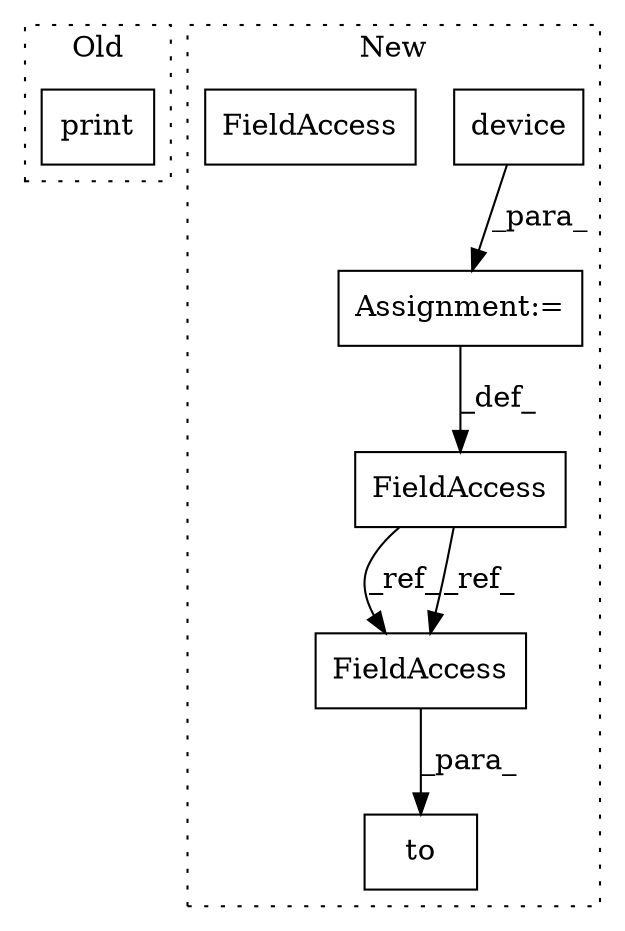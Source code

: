 digraph G {
subgraph cluster0 {
1 [label="print" a="32" s="39045,39056" l="6,1" shape="box"];
label = "Old";
style="dotted";
}
subgraph cluster1 {
2 [label="device" a="32" s="38634,38666" l="7,1" shape="box"];
3 [label="Assignment:=" a="7" s="38627" l="1" shape="box"];
4 [label="FieldAccess" a="22" s="38621" l="6" shape="box"];
5 [label="FieldAccess" a="22" s="38698" l="6" shape="box"];
6 [label="to" a="32" s="38695,38704" l="3,1" shape="box"];
7 [label="FieldAccess" a="22" s="38698" l="6" shape="box"];
label = "New";
style="dotted";
}
2 -> 3 [label="_para_"];
3 -> 4 [label="_def_"];
4 -> 7 [label="_ref_"];
4 -> 7 [label="_ref_"];
7 -> 6 [label="_para_"];
}